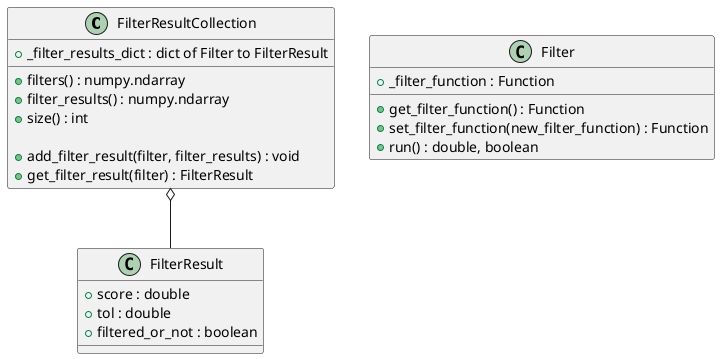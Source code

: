@startuml

FilterResultCollection o-- FilterResult

'TimeSeries *-- SteadyState

class FilterResultCollection {
    +_filter_results_dict : dict of Filter to FilterResult
    +filters() : numpy.ndarray
    +filter_results() : numpy.ndarray
    +size() : int

    +add_filter_result(filter, filter_results) : void
    +get_filter_result(filter) : FilterResult
}

class FilterResult {
    +score : double
    +tol : double
    +filtered_or_not : boolean
}

class Filter {
    +_filter_function : Function
    +get_filter_function() : Function
    +set_filter_function(new_filter_function) : Function
    +run() : double, boolean
}

@enduml